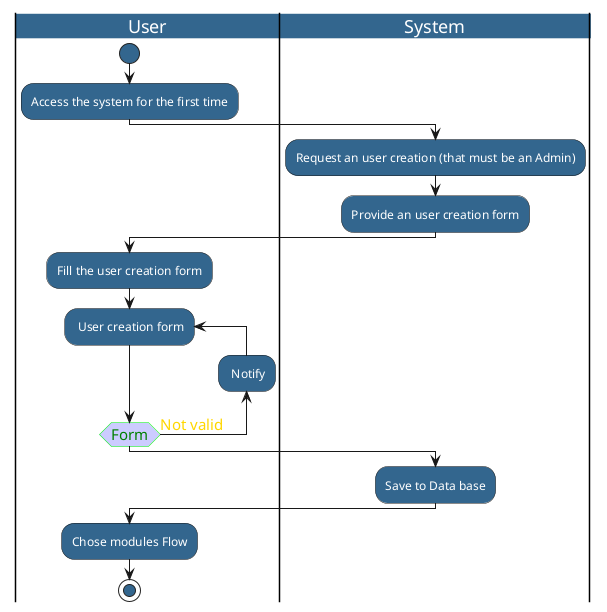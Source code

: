 @startuml
<style>
activityDiagram {
  BackgroundColor #33668E
  BorderColor #33668E
  FontColor #fff
  FontName arial

  diamond {
    BackgroundColor #ccf
    LineColor #00FF00
    FontColor green
    FontName arial
    FontSize 15
  }
  arrow {
    FontColor gold
    FontName arial
    FontSize 15

  }
  partition {
    LineColor red
    FontColor green
    RoundCorner 10
    BackgroundColor PeachPuff
  }
  note {
    FontColor Blue
    LineColor Navy
    BackgroundColor #ccf
  }
}
document {
   BackgroundColor transparent
}
</style>

|User|
start
:Access the system for the first time;

|System|
:Request an user creation (that must be an Admin);
:Provide an user creation form;

|User|
:Fill the user creation form;

repeat: User creation form;
|User|
backward: Notify;
repeat while (Form) is (Not valid)
|System|
:Save to Data base;

|User|
:Chose modules Flow;
stop
@enduml
